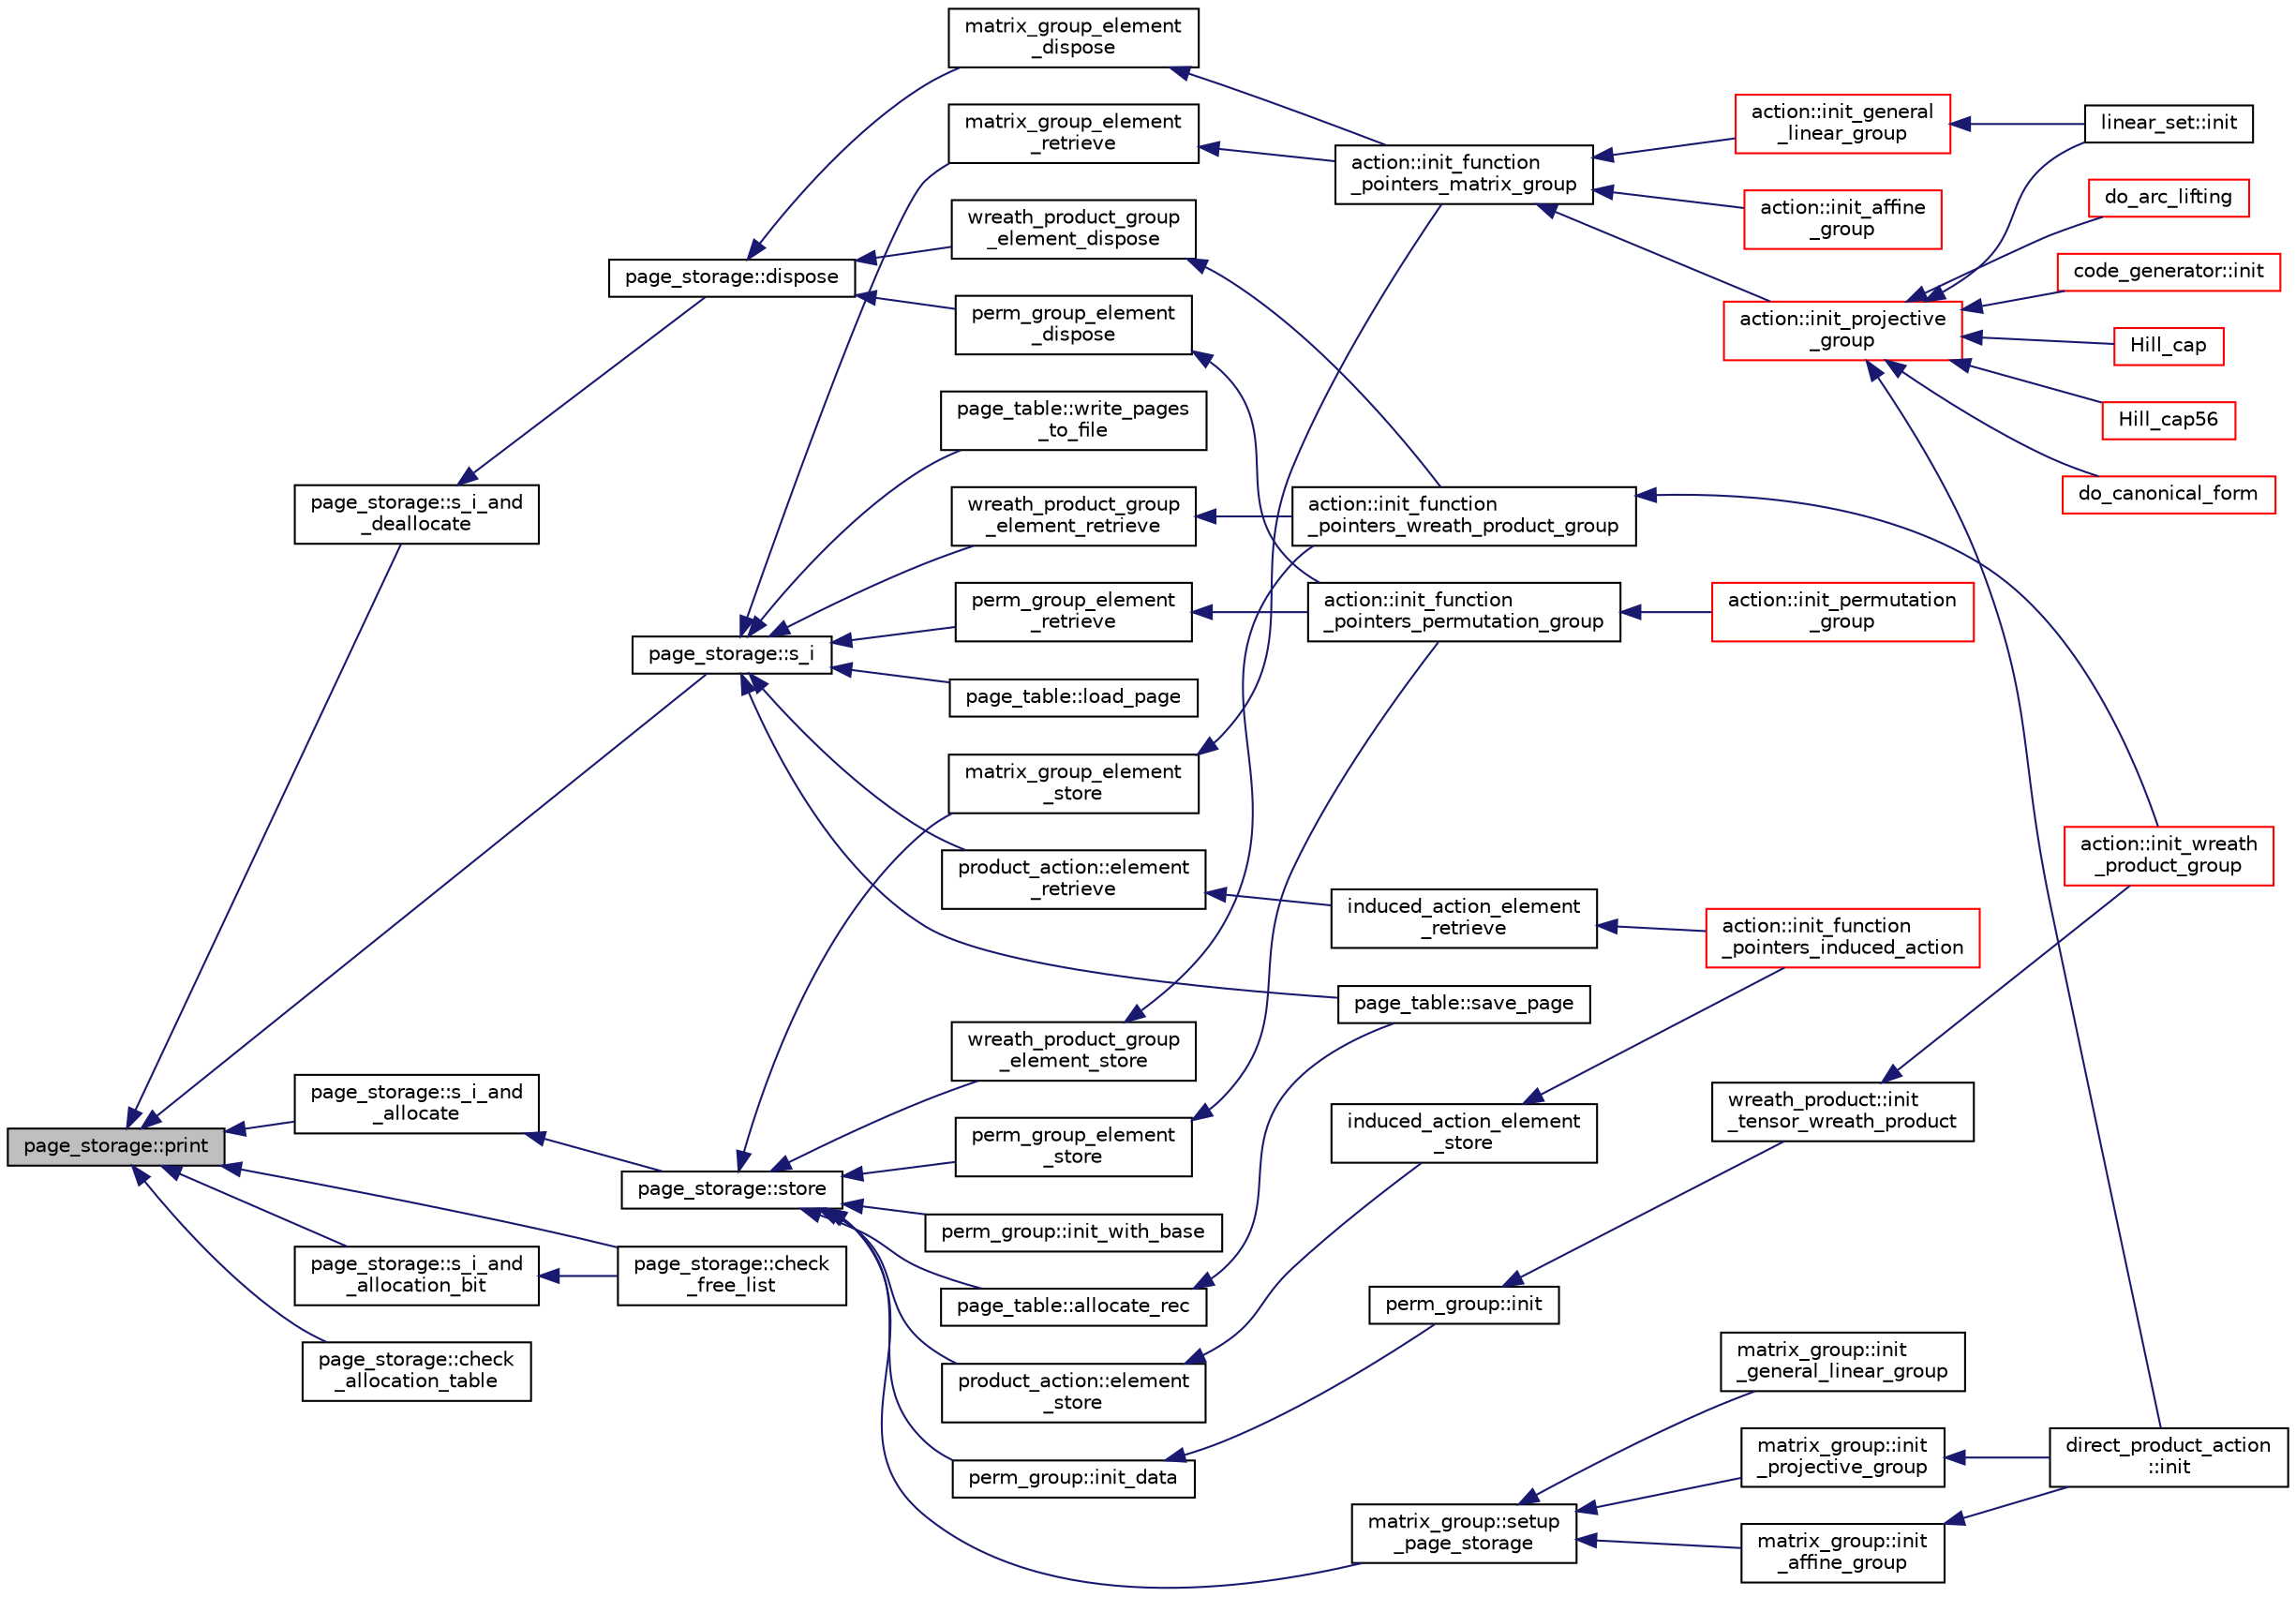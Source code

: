 digraph "page_storage::print"
{
  edge [fontname="Helvetica",fontsize="10",labelfontname="Helvetica",labelfontsize="10"];
  node [fontname="Helvetica",fontsize="10",shape=record];
  rankdir="LR";
  Node131 [label="page_storage::print",height=0.2,width=0.4,color="black", fillcolor="grey75", style="filled", fontcolor="black"];
  Node131 -> Node132 [dir="back",color="midnightblue",fontsize="10",style="solid",fontname="Helvetica"];
  Node132 [label="page_storage::s_i_and\l_allocate",height=0.2,width=0.4,color="black", fillcolor="white", style="filled",URL="$dc/d72/classpage__storage.html#aa43eb1ae49a6688771f7a89cbe2cd7bf"];
  Node132 -> Node133 [dir="back",color="midnightblue",fontsize="10",style="solid",fontname="Helvetica"];
  Node133 [label="page_storage::store",height=0.2,width=0.4,color="black", fillcolor="white", style="filled",URL="$dc/d72/classpage__storage.html#a3d04ee0a97310a8211e223ccea1d2d3f"];
  Node133 -> Node134 [dir="back",color="midnightblue",fontsize="10",style="solid",fontname="Helvetica"];
  Node134 [label="page_table::allocate_rec",height=0.2,width=0.4,color="black", fillcolor="white", style="filled",URL="$db/d0e/classpage__table.html#a45e2028ce5759778964466cd67d19a21"];
  Node134 -> Node135 [dir="back",color="midnightblue",fontsize="10",style="solid",fontname="Helvetica"];
  Node135 [label="page_table::save_page",height=0.2,width=0.4,color="black", fillcolor="white", style="filled",URL="$db/d0e/classpage__table.html#a9cfaa5c50aab8724164a3fa28055fc26"];
  Node133 -> Node136 [dir="back",color="midnightblue",fontsize="10",style="solid",fontname="Helvetica"];
  Node136 [label="matrix_group_element\l_store",height=0.2,width=0.4,color="black", fillcolor="white", style="filled",URL="$da/d0a/interface__matrix__group_8_c.html#a022239b4366d52af91901716d626b518"];
  Node136 -> Node137 [dir="back",color="midnightblue",fontsize="10",style="solid",fontname="Helvetica"];
  Node137 [label="action::init_function\l_pointers_matrix_group",height=0.2,width=0.4,color="black", fillcolor="white", style="filled",URL="$d2/d86/classaction.html#a48cbc0106c21fdcb5ec74a9cf8f4e1d8"];
  Node137 -> Node138 [dir="back",color="midnightblue",fontsize="10",style="solid",fontname="Helvetica"];
  Node138 [label="action::init_projective\l_group",height=0.2,width=0.4,color="red", fillcolor="white", style="filled",URL="$d2/d86/classaction.html#ad943cb9d3828331bf5634c6dbfc31afd"];
  Node138 -> Node139 [dir="back",color="midnightblue",fontsize="10",style="solid",fontname="Helvetica"];
  Node139 [label="do_arc_lifting",height=0.2,width=0.4,color="red", fillcolor="white", style="filled",URL="$d5/d9e/arcs__orderly_8_c.html#a7367bc544c290322bdbd4545388a27a8"];
  Node138 -> Node141 [dir="back",color="midnightblue",fontsize="10",style="solid",fontname="Helvetica"];
  Node141 [label="code_generator::init",height=0.2,width=0.4,color="red", fillcolor="white", style="filled",URL="$db/d37/classcode__generator.html#acfaa1e8badf6f30255203f499b130af8"];
  Node138 -> Node143 [dir="back",color="midnightblue",fontsize="10",style="solid",fontname="Helvetica"];
  Node143 [label="direct_product_action\l::init",height=0.2,width=0.4,color="black", fillcolor="white", style="filled",URL="$d3/d78/classdirect__product__action.html#aad40060e5821c011cccaa65a5c4df64f"];
  Node138 -> Node144 [dir="back",color="midnightblue",fontsize="10",style="solid",fontname="Helvetica"];
  Node144 [label="Hill_cap",height=0.2,width=0.4,color="red", fillcolor="white", style="filled",URL="$da/d28/hill_8_c.html#a7c2543fe497e681d4b492b16ea7f933e"];
  Node138 -> Node146 [dir="back",color="midnightblue",fontsize="10",style="solid",fontname="Helvetica"];
  Node146 [label="linear_set::init",height=0.2,width=0.4,color="black", fillcolor="white", style="filled",URL="$dd/d86/classlinear__set.html#a7ab24e84423749047d5465cb15505475"];
  Node138 -> Node147 [dir="back",color="midnightblue",fontsize="10",style="solid",fontname="Helvetica"];
  Node147 [label="Hill_cap56",height=0.2,width=0.4,color="red", fillcolor="white", style="filled",URL="$df/d74/tl__geometry_8h.html#ad7fc0ff2bf8455ab25e170c6930047a6"];
  Node138 -> Node149 [dir="back",color="midnightblue",fontsize="10",style="solid",fontname="Helvetica"];
  Node149 [label="do_canonical_form",height=0.2,width=0.4,color="red", fillcolor="white", style="filled",URL="$dc/dd4/group__actions_8h.html#afb9f4a331a8a017ea3b8b7d9ed8dcc88"];
  Node137 -> Node171 [dir="back",color="midnightblue",fontsize="10",style="solid",fontname="Helvetica"];
  Node171 [label="action::init_affine\l_group",height=0.2,width=0.4,color="red", fillcolor="white", style="filled",URL="$d2/d86/classaction.html#a32c0c683b3071fef19d28ca4880b568a"];
  Node137 -> Node178 [dir="back",color="midnightblue",fontsize="10",style="solid",fontname="Helvetica"];
  Node178 [label="action::init_general\l_linear_group",height=0.2,width=0.4,color="red", fillcolor="white", style="filled",URL="$d2/d86/classaction.html#a1ff1bf53f9073bfc76ff073e7af6f396"];
  Node178 -> Node146 [dir="back",color="midnightblue",fontsize="10",style="solid",fontname="Helvetica"];
  Node133 -> Node179 [dir="back",color="midnightblue",fontsize="10",style="solid",fontname="Helvetica"];
  Node179 [label="perm_group_element\l_store",height=0.2,width=0.4,color="black", fillcolor="white", style="filled",URL="$df/d36/interface__perm__group_8_c.html#a952bca01116a86ba8c2886b67d414784"];
  Node179 -> Node180 [dir="back",color="midnightblue",fontsize="10",style="solid",fontname="Helvetica"];
  Node180 [label="action::init_function\l_pointers_permutation_group",height=0.2,width=0.4,color="black", fillcolor="white", style="filled",URL="$d2/d86/classaction.html#a8e6cd4aa446047edbebe7e0702dc1f17"];
  Node180 -> Node181 [dir="back",color="midnightblue",fontsize="10",style="solid",fontname="Helvetica"];
  Node181 [label="action::init_permutation\l_group",height=0.2,width=0.4,color="red", fillcolor="white", style="filled",URL="$d2/d86/classaction.html#a339bbfc596572ec88071c5f5e0ce3f41"];
  Node133 -> Node218 [dir="back",color="midnightblue",fontsize="10",style="solid",fontname="Helvetica"];
  Node218 [label="wreath_product_group\l_element_store",height=0.2,width=0.4,color="black", fillcolor="white", style="filled",URL="$da/d12/interface__wreath__product_8_c.html#acbaacfb80dda5ce3de5603e5972b088f"];
  Node218 -> Node219 [dir="back",color="midnightblue",fontsize="10",style="solid",fontname="Helvetica"];
  Node219 [label="action::init_function\l_pointers_wreath_product_group",height=0.2,width=0.4,color="black", fillcolor="white", style="filled",URL="$d2/d86/classaction.html#a149d3bdc89556d74a4a20597f0cccdc0"];
  Node219 -> Node220 [dir="back",color="midnightblue",fontsize="10",style="solid",fontname="Helvetica"];
  Node220 [label="action::init_wreath\l_product_group",height=0.2,width=0.4,color="red", fillcolor="white", style="filled",URL="$d2/d86/classaction.html#a29d8425b266eff98677406f084ee3f86"];
  Node133 -> Node223 [dir="back",color="midnightblue",fontsize="10",style="solid",fontname="Helvetica"];
  Node223 [label="matrix_group::setup\l_page_storage",height=0.2,width=0.4,color="black", fillcolor="white", style="filled",URL="$d3/ded/classmatrix__group.html#a9752a39a870f8053562d65f9bac110a0"];
  Node223 -> Node224 [dir="back",color="midnightblue",fontsize="10",style="solid",fontname="Helvetica"];
  Node224 [label="matrix_group::init\l_projective_group",height=0.2,width=0.4,color="black", fillcolor="white", style="filled",URL="$d3/ded/classmatrix__group.html#a626286de5799c4c9e45216e735b1d233"];
  Node224 -> Node143 [dir="back",color="midnightblue",fontsize="10",style="solid",fontname="Helvetica"];
  Node223 -> Node225 [dir="back",color="midnightblue",fontsize="10",style="solid",fontname="Helvetica"];
  Node225 [label="matrix_group::init\l_affine_group",height=0.2,width=0.4,color="black", fillcolor="white", style="filled",URL="$d3/ded/classmatrix__group.html#aa278bd127d400940516c20bfe1f2f91e"];
  Node225 -> Node143 [dir="back",color="midnightblue",fontsize="10",style="solid",fontname="Helvetica"];
  Node223 -> Node226 [dir="back",color="midnightblue",fontsize="10",style="solid",fontname="Helvetica"];
  Node226 [label="matrix_group::init\l_general_linear_group",height=0.2,width=0.4,color="black", fillcolor="white", style="filled",URL="$d3/ded/classmatrix__group.html#a0aa3c4187d8504b88f9f0aa644b48b86"];
  Node133 -> Node227 [dir="back",color="midnightblue",fontsize="10",style="solid",fontname="Helvetica"];
  Node227 [label="perm_group::init_data",height=0.2,width=0.4,color="black", fillcolor="white", style="filled",URL="$df/d0a/classperm__group.html#abbcdd66714f6c380e6343d12592f0745"];
  Node227 -> Node228 [dir="back",color="midnightblue",fontsize="10",style="solid",fontname="Helvetica"];
  Node228 [label="perm_group::init",height=0.2,width=0.4,color="black", fillcolor="white", style="filled",URL="$df/d0a/classperm__group.html#aefb07e1e34c09ec498ca1ae072520b48"];
  Node228 -> Node229 [dir="back",color="midnightblue",fontsize="10",style="solid",fontname="Helvetica"];
  Node229 [label="wreath_product::init\l_tensor_wreath_product",height=0.2,width=0.4,color="black", fillcolor="white", style="filled",URL="$d8/dfa/classwreath__product.html#abab9a46886db102826e2ca2c1bfc39de"];
  Node229 -> Node220 [dir="back",color="midnightblue",fontsize="10",style="solid",fontname="Helvetica"];
  Node133 -> Node230 [dir="back",color="midnightblue",fontsize="10",style="solid",fontname="Helvetica"];
  Node230 [label="perm_group::init_with_base",height=0.2,width=0.4,color="black", fillcolor="white", style="filled",URL="$df/d0a/classperm__group.html#aa02263e401019788ab97480d11590f9a"];
  Node133 -> Node231 [dir="back",color="midnightblue",fontsize="10",style="solid",fontname="Helvetica"];
  Node231 [label="product_action::element\l_store",height=0.2,width=0.4,color="black", fillcolor="white", style="filled",URL="$d8/d74/classproduct__action.html#af09e17711565cdfb825fa56a8ee06809"];
  Node231 -> Node232 [dir="back",color="midnightblue",fontsize="10",style="solid",fontname="Helvetica"];
  Node232 [label="induced_action_element\l_store",height=0.2,width=0.4,color="black", fillcolor="white", style="filled",URL="$d3/d27/interface_8_c.html#a23d42fb239ba7e886b1fb9fc96f1a3be"];
  Node232 -> Node233 [dir="back",color="midnightblue",fontsize="10",style="solid",fontname="Helvetica"];
  Node233 [label="action::init_function\l_pointers_induced_action",height=0.2,width=0.4,color="red", fillcolor="white", style="filled",URL="$d2/d86/classaction.html#a3b9287d084b24f7a3b9532a7589c58de"];
  Node131 -> Node390 [dir="back",color="midnightblue",fontsize="10",style="solid",fontname="Helvetica"];
  Node390 [label="page_storage::s_i_and\l_deallocate",height=0.2,width=0.4,color="black", fillcolor="white", style="filled",URL="$dc/d72/classpage__storage.html#afbc8bf4d074acbe4bcc76ddad78793d8"];
  Node390 -> Node391 [dir="back",color="midnightblue",fontsize="10",style="solid",fontname="Helvetica"];
  Node391 [label="page_storage::dispose",height=0.2,width=0.4,color="black", fillcolor="white", style="filled",URL="$dc/d72/classpage__storage.html#a10a87bab5f2aac2f4ddf3ebe84cf897a"];
  Node391 -> Node392 [dir="back",color="midnightblue",fontsize="10",style="solid",fontname="Helvetica"];
  Node392 [label="matrix_group_element\l_dispose",height=0.2,width=0.4,color="black", fillcolor="white", style="filled",URL="$da/d0a/interface__matrix__group_8_c.html#a28120d2087dc07bb997d1aa89319f8fc"];
  Node392 -> Node137 [dir="back",color="midnightblue",fontsize="10",style="solid",fontname="Helvetica"];
  Node391 -> Node393 [dir="back",color="midnightblue",fontsize="10",style="solid",fontname="Helvetica"];
  Node393 [label="perm_group_element\l_dispose",height=0.2,width=0.4,color="black", fillcolor="white", style="filled",URL="$df/d36/interface__perm__group_8_c.html#a7acd913c897a8bbbc47e4e4f1a63a6c2"];
  Node393 -> Node180 [dir="back",color="midnightblue",fontsize="10",style="solid",fontname="Helvetica"];
  Node391 -> Node394 [dir="back",color="midnightblue",fontsize="10",style="solid",fontname="Helvetica"];
  Node394 [label="wreath_product_group\l_element_dispose",height=0.2,width=0.4,color="black", fillcolor="white", style="filled",URL="$da/d12/interface__wreath__product_8_c.html#a9136b8542f4b9a26e00a6d72261c8894"];
  Node394 -> Node219 [dir="back",color="midnightblue",fontsize="10",style="solid",fontname="Helvetica"];
  Node131 -> Node395 [dir="back",color="midnightblue",fontsize="10",style="solid",fontname="Helvetica"];
  Node395 [label="page_storage::s_i",height=0.2,width=0.4,color="black", fillcolor="white", style="filled",URL="$dc/d72/classpage__storage.html#aab89cc6a99b0a56d04255ae00e9a0849"];
  Node395 -> Node135 [dir="back",color="midnightblue",fontsize="10",style="solid",fontname="Helvetica"];
  Node395 -> Node396 [dir="back",color="midnightblue",fontsize="10",style="solid",fontname="Helvetica"];
  Node396 [label="page_table::load_page",height=0.2,width=0.4,color="black", fillcolor="white", style="filled",URL="$db/d0e/classpage__table.html#ac18edf8272923c6bbcff0f38a8527f26"];
  Node395 -> Node397 [dir="back",color="midnightblue",fontsize="10",style="solid",fontname="Helvetica"];
  Node397 [label="page_table::write_pages\l_to_file",height=0.2,width=0.4,color="black", fillcolor="white", style="filled",URL="$db/d0e/classpage__table.html#a5057f7a8f18b9aec4d4ac739ed18605e"];
  Node395 -> Node398 [dir="back",color="midnightblue",fontsize="10",style="solid",fontname="Helvetica"];
  Node398 [label="matrix_group_element\l_retrieve",height=0.2,width=0.4,color="black", fillcolor="white", style="filled",URL="$da/d0a/interface__matrix__group_8_c.html#aefc74c0503168b62ff732d3cc131fdc6"];
  Node398 -> Node137 [dir="back",color="midnightblue",fontsize="10",style="solid",fontname="Helvetica"];
  Node395 -> Node399 [dir="back",color="midnightblue",fontsize="10",style="solid",fontname="Helvetica"];
  Node399 [label="perm_group_element\l_retrieve",height=0.2,width=0.4,color="black", fillcolor="white", style="filled",URL="$df/d36/interface__perm__group_8_c.html#a4c8b92d581a75f0483bb37760e752430"];
  Node399 -> Node180 [dir="back",color="midnightblue",fontsize="10",style="solid",fontname="Helvetica"];
  Node395 -> Node400 [dir="back",color="midnightblue",fontsize="10",style="solid",fontname="Helvetica"];
  Node400 [label="wreath_product_group\l_element_retrieve",height=0.2,width=0.4,color="black", fillcolor="white", style="filled",URL="$da/d12/interface__wreath__product_8_c.html#a743bb8e8a8cdf4f44f6591c96636ac3f"];
  Node400 -> Node219 [dir="back",color="midnightblue",fontsize="10",style="solid",fontname="Helvetica"];
  Node395 -> Node401 [dir="back",color="midnightblue",fontsize="10",style="solid",fontname="Helvetica"];
  Node401 [label="product_action::element\l_retrieve",height=0.2,width=0.4,color="black", fillcolor="white", style="filled",URL="$d8/d74/classproduct__action.html#a041a4664ba3099321a2aaf0e9c70a8a2"];
  Node401 -> Node402 [dir="back",color="midnightblue",fontsize="10",style="solid",fontname="Helvetica"];
  Node402 [label="induced_action_element\l_retrieve",height=0.2,width=0.4,color="black", fillcolor="white", style="filled",URL="$d3/d27/interface_8_c.html#a9e51f4ab67af75d0a12a3eb7f211a5b4"];
  Node402 -> Node233 [dir="back",color="midnightblue",fontsize="10",style="solid",fontname="Helvetica"];
  Node131 -> Node403 [dir="back",color="midnightblue",fontsize="10",style="solid",fontname="Helvetica"];
  Node403 [label="page_storage::s_i_and\l_allocation_bit",height=0.2,width=0.4,color="black", fillcolor="white", style="filled",URL="$dc/d72/classpage__storage.html#a5cd93495561a44c9c4bea8b8eef184cf"];
  Node403 -> Node404 [dir="back",color="midnightblue",fontsize="10",style="solid",fontname="Helvetica"];
  Node404 [label="page_storage::check\l_free_list",height=0.2,width=0.4,color="black", fillcolor="white", style="filled",URL="$dc/d72/classpage__storage.html#ada67dcd3273a8dff795eb8d8e60aa996"];
  Node131 -> Node405 [dir="back",color="midnightblue",fontsize="10",style="solid",fontname="Helvetica"];
  Node405 [label="page_storage::check\l_allocation_table",height=0.2,width=0.4,color="black", fillcolor="white", style="filled",URL="$dc/d72/classpage__storage.html#afd9fbd4ce71baa0b605f61d53dbab6ea"];
  Node131 -> Node404 [dir="back",color="midnightblue",fontsize="10",style="solid",fontname="Helvetica"];
}
